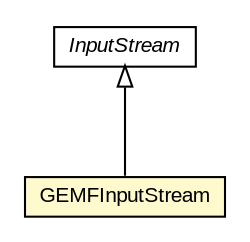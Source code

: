 #!/usr/local/bin/dot
#
# Class diagram 
# Generated by UMLGraph version R5_6-24-gf6e263 (http://www.umlgraph.org/)
#

digraph G {
	edge [fontname="arial",fontsize=10,labelfontname="arial",labelfontsize=10];
	node [fontname="arial",fontsize=10,shape=plaintext];
	nodesep=0.25;
	ranksep=0.5;
	// org.osmdroid.util.GEMFFile.GEMFInputStream
	c48164 [label=<<table title="org.osmdroid.util.GEMFFile.GEMFInputStream" border="0" cellborder="1" cellspacing="0" cellpadding="2" port="p" bgcolor="lemonChiffon" href="./GEMFFile.GEMFInputStream.html">
		<tr><td><table border="0" cellspacing="0" cellpadding="1">
<tr><td align="center" balign="center"> GEMFInputStream </td></tr>
		</table></td></tr>
		</table>>, URL="./GEMFFile.GEMFInputStream.html", fontname="arial", fontcolor="black", fontsize=10.0];
	//org.osmdroid.util.GEMFFile.GEMFInputStream extends java.io.InputStream
	c48514:p -> c48164:p [dir=back,arrowtail=empty];
	// java.io.InputStream
	c48514 [label=<<table title="java.io.InputStream" border="0" cellborder="1" cellspacing="0" cellpadding="2" port="p" href="http://java.sun.com/j2se/1.4.2/docs/api/java/io/InputStream.html">
		<tr><td><table border="0" cellspacing="0" cellpadding="1">
<tr><td align="center" balign="center"><font face="arial italic"> InputStream </font></td></tr>
		</table></td></tr>
		</table>>, URL="http://java.sun.com/j2se/1.4.2/docs/api/java/io/InputStream.html", fontname="arial", fontcolor="black", fontsize=10.0];
}

